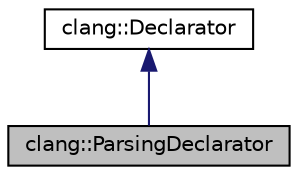 digraph "clang::ParsingDeclarator"
{
 // LATEX_PDF_SIZE
  bgcolor="transparent";
  edge [fontname="Helvetica",fontsize="10",labelfontname="Helvetica",labelfontsize="10"];
  node [fontname="Helvetica",fontsize="10",shape=record];
  Node1 [label="clang::ParsingDeclarator",height=0.2,width=0.4,color="black", fillcolor="grey75", style="filled", fontcolor="black",tooltip="A class for parsing a declarator."];
  Node2 -> Node1 [dir="back",color="midnightblue",fontsize="10",style="solid",fontname="Helvetica"];
  Node2 [label="clang::Declarator",height=0.2,width=0.4,color="black",URL="$classclang_1_1Declarator.html",tooltip="Information about one declarator, including the parsed type information and the identifier."];
}
